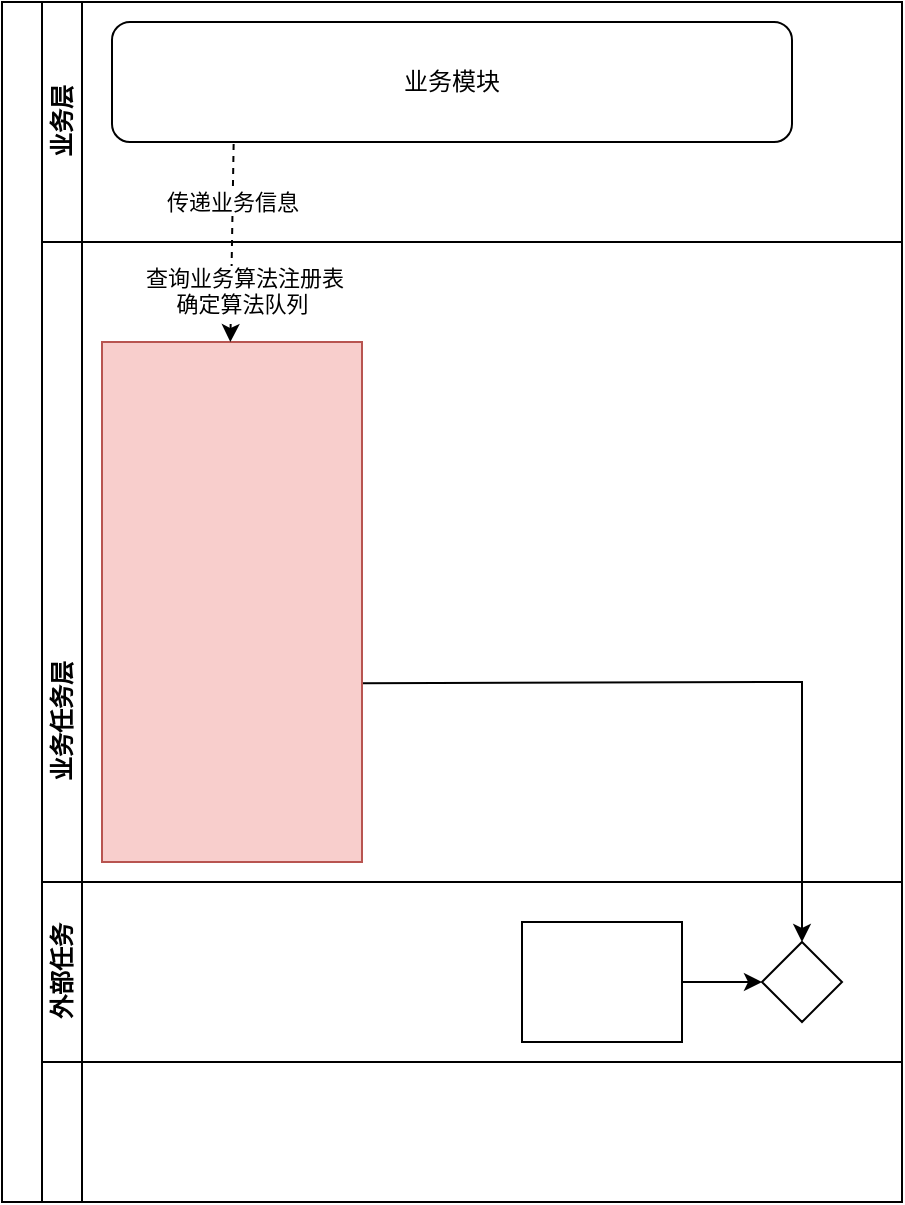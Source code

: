 <mxfile version="22.0.8" type="github">
  <diagram id="prtHgNgQTEPvFCAcTncT" name="Page-1">
    <mxGraphModel dx="683" dy="400" grid="1" gridSize="10" guides="1" tooltips="1" connect="1" arrows="1" fold="1" page="1" pageScale="1" pageWidth="827" pageHeight="1169" math="0" shadow="0">
      <root>
        <mxCell id="0" />
        <mxCell id="1" parent="0" />
        <mxCell id="dNxyNK7c78bLwvsdeMH5-19" value="" style="swimlane;html=1;childLayout=stackLayout;resizeParent=1;resizeParentMax=0;horizontal=0;startSize=20;horizontalStack=0;" parent="1" vertex="1">
          <mxGeometry x="120" y="120" width="450" height="600" as="geometry" />
        </mxCell>
        <mxCell id="dNxyNK7c78bLwvsdeMH5-20" value="业务层" style="swimlane;html=1;startSize=20;horizontal=0;" parent="dNxyNK7c78bLwvsdeMH5-19" vertex="1">
          <mxGeometry x="20" width="430" height="120" as="geometry" />
        </mxCell>
        <mxCell id="1c011MTDCDttVaNqvY0a-15" value="业务模块" style="rounded=1;whiteSpace=wrap;html=1;" vertex="1" parent="dNxyNK7c78bLwvsdeMH5-20">
          <mxGeometry x="35" y="10" width="340" height="60" as="geometry" />
        </mxCell>
        <mxCell id="dNxyNK7c78bLwvsdeMH5-21" value="业务任务层&lt;br&gt;" style="swimlane;html=1;startSize=20;horizontal=0;" parent="dNxyNK7c78bLwvsdeMH5-19" vertex="1">
          <mxGeometry x="20" y="120" width="430" height="480" as="geometry" />
        </mxCell>
        <mxCell id="dNxyNK7c78bLwvsdeMH5-22" value="外部任务&lt;br&gt;" style="swimlane;html=1;startSize=20;horizontal=0;" parent="dNxyNK7c78bLwvsdeMH5-21" vertex="1">
          <mxGeometry y="320" width="430" height="90" as="geometry" />
        </mxCell>
        <mxCell id="dNxyNK7c78bLwvsdeMH5-37" value="" style="edgeStyle=orthogonalEdgeStyle;rounded=0;orthogonalLoop=1;jettySize=auto;html=1;endArrow=classic;endFill=1;" parent="dNxyNK7c78bLwvsdeMH5-22" source="dNxyNK7c78bLwvsdeMH5-34" target="dNxyNK7c78bLwvsdeMH5-36" edge="1">
          <mxGeometry relative="1" as="geometry" />
        </mxCell>
        <mxCell id="dNxyNK7c78bLwvsdeMH5-34" value="" style="rounded=0;whiteSpace=wrap;html=1;fontFamily=Helvetica;fontSize=12;fontColor=#000000;align=center;" parent="dNxyNK7c78bLwvsdeMH5-22" vertex="1">
          <mxGeometry x="240" y="20" width="80" height="60" as="geometry" />
        </mxCell>
        <mxCell id="dNxyNK7c78bLwvsdeMH5-36" value="" style="rhombus;whiteSpace=wrap;html=1;fontFamily=Helvetica;fontSize=12;fontColor=#000000;align=center;" parent="dNxyNK7c78bLwvsdeMH5-22" vertex="1">
          <mxGeometry x="360" y="30" width="40" height="40" as="geometry" />
        </mxCell>
        <mxCell id="dNxyNK7c78bLwvsdeMH5-38" style="edgeStyle=orthogonalEdgeStyle;rounded=0;orthogonalLoop=1;jettySize=auto;html=1;endArrow=classic;endFill=1;exitX=0.94;exitY=0.643;exitDx=0;exitDy=0;exitPerimeter=0;" parent="dNxyNK7c78bLwvsdeMH5-21" source="dNxyNK7c78bLwvsdeMH5-26" target="dNxyNK7c78bLwvsdeMH5-36" edge="1">
          <mxGeometry relative="1" as="geometry">
            <Array as="points">
              <mxPoint x="160" y="221" />
              <mxPoint x="380" y="220" />
            </Array>
          </mxGeometry>
        </mxCell>
        <mxCell id="dNxyNK7c78bLwvsdeMH5-26" value="" style="rounded=0;whiteSpace=wrap;html=1;fontFamily=Helvetica;fontSize=12;align=center;fillColor=#f8cecc;strokeColor=#b85450;strokeWidth=1;perimeterSpacing=12;" parent="dNxyNK7c78bLwvsdeMH5-21" vertex="1">
          <mxGeometry x="30" y="50" width="130" height="260" as="geometry" />
        </mxCell>
        <mxCell id="1c011MTDCDttVaNqvY0a-22" value="&lt;font style=&quot;font-size: 11px;&quot;&gt;查询业务算法注册表&lt;br style=&quot;font-size: 11px;&quot;&gt;&amp;nbsp; &amp;nbsp; &amp;nbsp;确定算法队列&lt;/font&gt;" style="endArrow=classic;html=1;rounded=0;entryX=0.431;entryY=0.041;entryDx=0;entryDy=0;jumpSize=3;dashed=1;entryPerimeter=0;verticalAlign=bottom;align=left;exitX=0.122;exitY=1.016;exitDx=0;exitDy=0;exitPerimeter=0;" edge="1" parent="dNxyNK7c78bLwvsdeMH5-21">
          <mxGeometry x="0.813" y="-44" relative="1" as="geometry">
            <mxPoint x="95.82" y="-49.04" as="sourcePoint" />
            <mxPoint x="94.174" y="50.004" as="targetPoint" />
            <mxPoint as="offset" />
          </mxGeometry>
        </mxCell>
        <mxCell id="1c011MTDCDttVaNqvY0a-23" value="传递业务信息" style="edgeLabel;resizable=0;html=1;align=center;verticalAlign=middle;" connectable="0" vertex="1" parent="1c011MTDCDttVaNqvY0a-22">
          <mxGeometry relative="1" as="geometry">
            <mxPoint y="-21" as="offset" />
          </mxGeometry>
        </mxCell>
      </root>
    </mxGraphModel>
  </diagram>
</mxfile>
